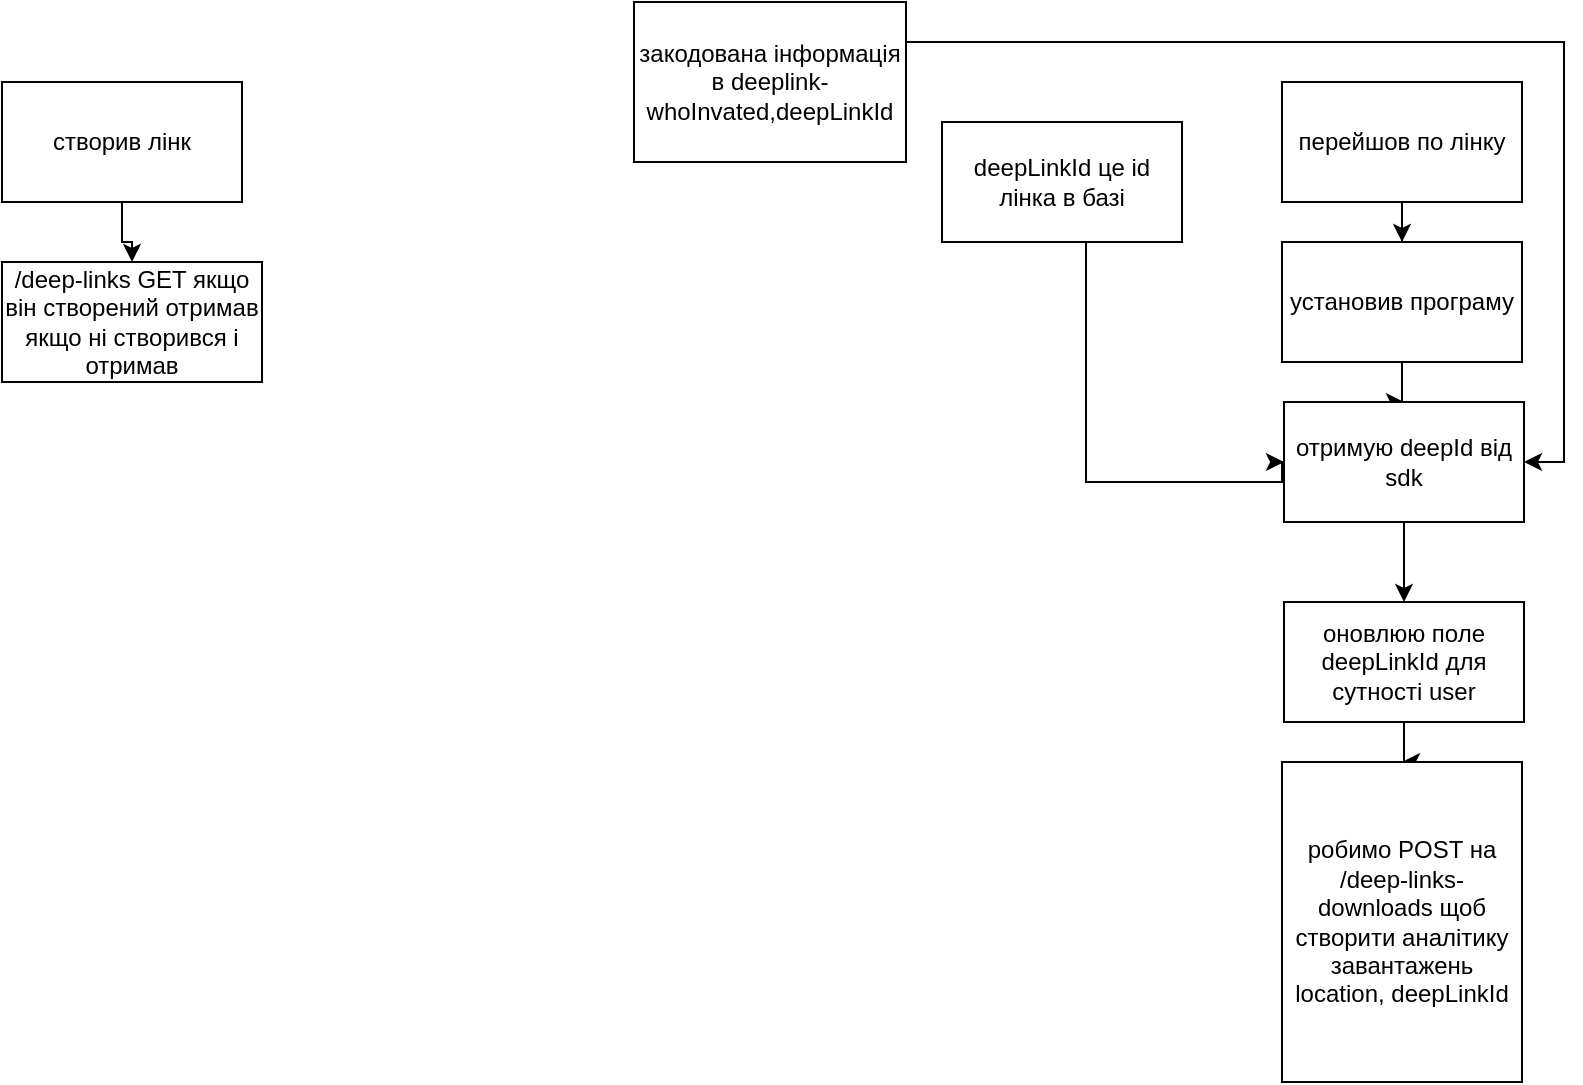 <mxfile version="26.0.4">
  <diagram name="Сторінка-1" id="tiGgTBYrbzyOw9EDbtSv">
    <mxGraphModel dx="1194" dy="619" grid="1" gridSize="10" guides="1" tooltips="1" connect="1" arrows="1" fold="1" page="1" pageScale="1" pageWidth="827" pageHeight="1169" math="0" shadow="0">
      <root>
        <mxCell id="0" />
        <mxCell id="1" parent="0" />
        <mxCell id="uTFoMUdclXn3XAftul-3-5" value="" style="edgeStyle=orthogonalEdgeStyle;rounded=0;orthogonalLoop=1;jettySize=auto;html=1;" edge="1" parent="1" source="uTFoMUdclXn3XAftul-3-1" target="uTFoMUdclXn3XAftul-3-3">
          <mxGeometry relative="1" as="geometry" />
        </mxCell>
        <mxCell id="uTFoMUdclXn3XAftul-3-1" value="створив лінк" style="rounded=0;whiteSpace=wrap;html=1;" vertex="1" parent="1">
          <mxGeometry x="30" y="40" width="120" height="60" as="geometry" />
        </mxCell>
        <mxCell id="uTFoMUdclXn3XAftul-3-7" value="" style="edgeStyle=orthogonalEdgeStyle;rounded=0;orthogonalLoop=1;jettySize=auto;html=1;" edge="1" parent="1" source="uTFoMUdclXn3XAftul-3-2" target="uTFoMUdclXn3XAftul-3-6">
          <mxGeometry relative="1" as="geometry" />
        </mxCell>
        <mxCell id="uTFoMUdclXn3XAftul-3-2" value="перейшов по лінку" style="rounded=0;whiteSpace=wrap;html=1;" vertex="1" parent="1">
          <mxGeometry x="670" y="40" width="120" height="60" as="geometry" />
        </mxCell>
        <mxCell id="uTFoMUdclXn3XAftul-3-3" value="/deep-links GET якщо він створений отримав якщо ні створився і отримав" style="rounded=0;whiteSpace=wrap;html=1;" vertex="1" parent="1">
          <mxGeometry x="30" y="130" width="130" height="60" as="geometry" />
        </mxCell>
        <mxCell id="uTFoMUdclXn3XAftul-3-11" value="" style="edgeStyle=orthogonalEdgeStyle;rounded=0;orthogonalLoop=1;jettySize=auto;html=1;" edge="1" parent="1" source="uTFoMUdclXn3XAftul-3-6" target="uTFoMUdclXn3XAftul-3-8">
          <mxGeometry relative="1" as="geometry" />
        </mxCell>
        <mxCell id="uTFoMUdclXn3XAftul-3-6" value="установив програму " style="rounded=0;whiteSpace=wrap;html=1;" vertex="1" parent="1">
          <mxGeometry x="670" y="120" width="120" height="60" as="geometry" />
        </mxCell>
        <mxCell id="uTFoMUdclXn3XAftul-3-13" value="" style="edgeStyle=orthogonalEdgeStyle;rounded=0;orthogonalLoop=1;jettySize=auto;html=1;" edge="1" parent="1" source="uTFoMUdclXn3XAftul-3-8" target="uTFoMUdclXn3XAftul-3-12">
          <mxGeometry relative="1" as="geometry" />
        </mxCell>
        <mxCell id="uTFoMUdclXn3XAftul-3-8" value="отримую deepId від sdk " style="rounded=0;whiteSpace=wrap;html=1;" vertex="1" parent="1">
          <mxGeometry x="671" y="200" width="120" height="60" as="geometry" />
        </mxCell>
        <mxCell id="uTFoMUdclXn3XAftul-3-10" style="edgeStyle=orthogonalEdgeStyle;rounded=0;orthogonalLoop=1;jettySize=auto;html=1;" edge="1" parent="1" source="uTFoMUdclXn3XAftul-3-9" target="uTFoMUdclXn3XAftul-3-8">
          <mxGeometry relative="1" as="geometry">
            <Array as="points">
              <mxPoint x="572" y="240" />
              <mxPoint x="670" y="240" />
              <mxPoint x="670" y="230" />
            </Array>
          </mxGeometry>
        </mxCell>
        <mxCell id="uTFoMUdclXn3XAftul-3-9" value="deepLinkId це id лінка в базі" style="rounded=0;whiteSpace=wrap;html=1;" vertex="1" parent="1">
          <mxGeometry x="500" y="60" width="120" height="60" as="geometry" />
        </mxCell>
        <mxCell id="uTFoMUdclXn3XAftul-3-19" value="" style="edgeStyle=orthogonalEdgeStyle;rounded=0;orthogonalLoop=1;jettySize=auto;html=1;" edge="1" parent="1" source="uTFoMUdclXn3XAftul-3-12" target="uTFoMUdclXn3XAftul-3-18">
          <mxGeometry relative="1" as="geometry" />
        </mxCell>
        <mxCell id="uTFoMUdclXn3XAftul-3-12" value="оновлюю поле deepLinkId для сутності user" style="rounded=0;whiteSpace=wrap;html=1;" vertex="1" parent="1">
          <mxGeometry x="671" y="300" width="120" height="60" as="geometry" />
        </mxCell>
        <mxCell id="uTFoMUdclXn3XAftul-3-15" style="edgeStyle=orthogonalEdgeStyle;rounded=0;orthogonalLoop=1;jettySize=auto;html=1;entryX=1;entryY=0.5;entryDx=0;entryDy=0;" edge="1" parent="1" source="uTFoMUdclXn3XAftul-3-14" target="uTFoMUdclXn3XAftul-3-8">
          <mxGeometry relative="1" as="geometry">
            <Array as="points">
              <mxPoint x="811" y="20" />
              <mxPoint x="811" y="230" />
            </Array>
          </mxGeometry>
        </mxCell>
        <mxCell id="uTFoMUdclXn3XAftul-3-14" value="закодована інформація в deeplink- whoInvated,deepLinkId" style="rounded=0;whiteSpace=wrap;html=1;" vertex="1" parent="1">
          <mxGeometry x="346" width="136" height="80" as="geometry" />
        </mxCell>
        <mxCell id="uTFoMUdclXn3XAftul-3-18" value="робимо POST на /deep-links-downloads щоб створити аналітику завантажень location, deepLinkId" style="rounded=0;whiteSpace=wrap;html=1;" vertex="1" parent="1">
          <mxGeometry x="670" y="380" width="120" height="160" as="geometry" />
        </mxCell>
      </root>
    </mxGraphModel>
  </diagram>
</mxfile>
